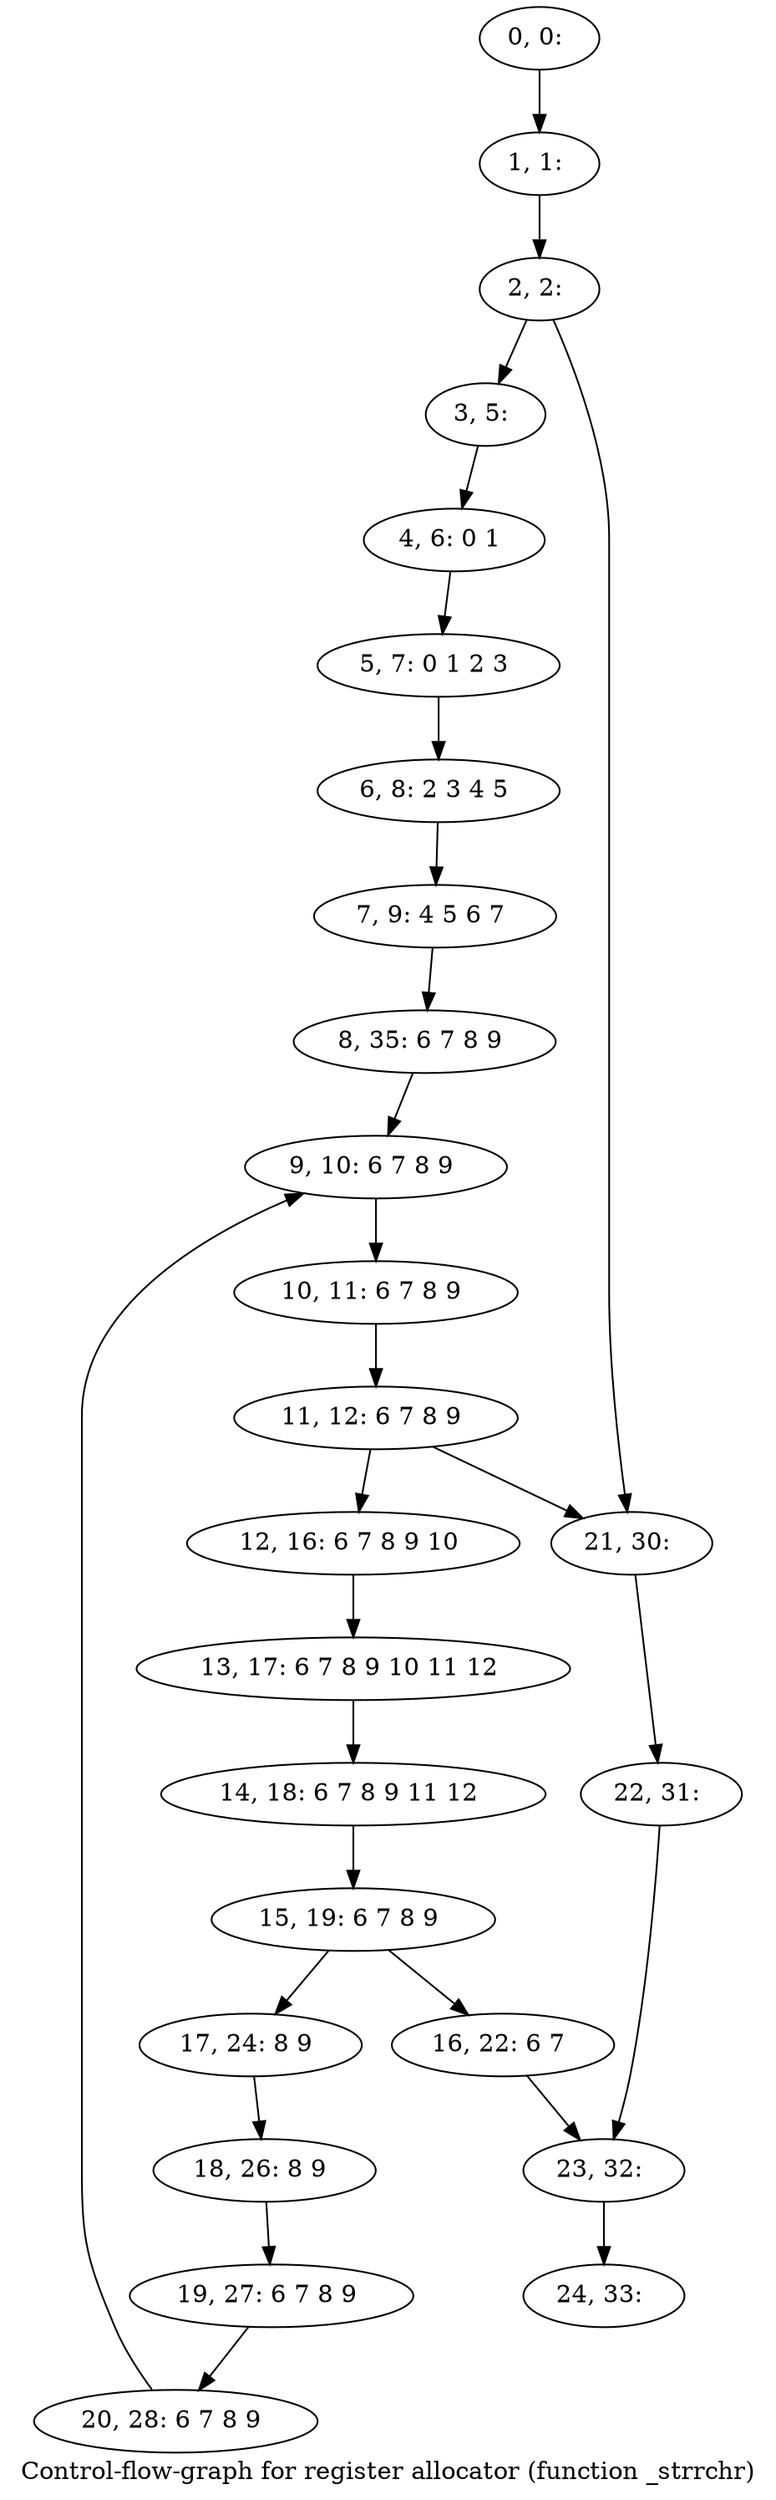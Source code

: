 digraph G {
graph [label="Control-flow-graph for register allocator (function _strrchr)"]
0[label="0, 0: "];
1[label="1, 1: "];
2[label="2, 2: "];
3[label="3, 5: "];
4[label="4, 6: 0 1 "];
5[label="5, 7: 0 1 2 3 "];
6[label="6, 8: 2 3 4 5 "];
7[label="7, 9: 4 5 6 7 "];
8[label="8, 35: 6 7 8 9 "];
9[label="9, 10: 6 7 8 9 "];
10[label="10, 11: 6 7 8 9 "];
11[label="11, 12: 6 7 8 9 "];
12[label="12, 16: 6 7 8 9 10 "];
13[label="13, 17: 6 7 8 9 10 11 12 "];
14[label="14, 18: 6 7 8 9 11 12 "];
15[label="15, 19: 6 7 8 9 "];
16[label="16, 22: 6 7 "];
17[label="17, 24: 8 9 "];
18[label="18, 26: 8 9 "];
19[label="19, 27: 6 7 8 9 "];
20[label="20, 28: 6 7 8 9 "];
21[label="21, 30: "];
22[label="22, 31: "];
23[label="23, 32: "];
24[label="24, 33: "];
0->1 ;
1->2 ;
2->3 ;
2->21 ;
3->4 ;
4->5 ;
5->6 ;
6->7 ;
7->8 ;
8->9 ;
9->10 ;
10->11 ;
11->12 ;
11->21 ;
12->13 ;
13->14 ;
14->15 ;
15->16 ;
15->17 ;
16->23 ;
17->18 ;
18->19 ;
19->20 ;
20->9 ;
21->22 ;
22->23 ;
23->24 ;
}
